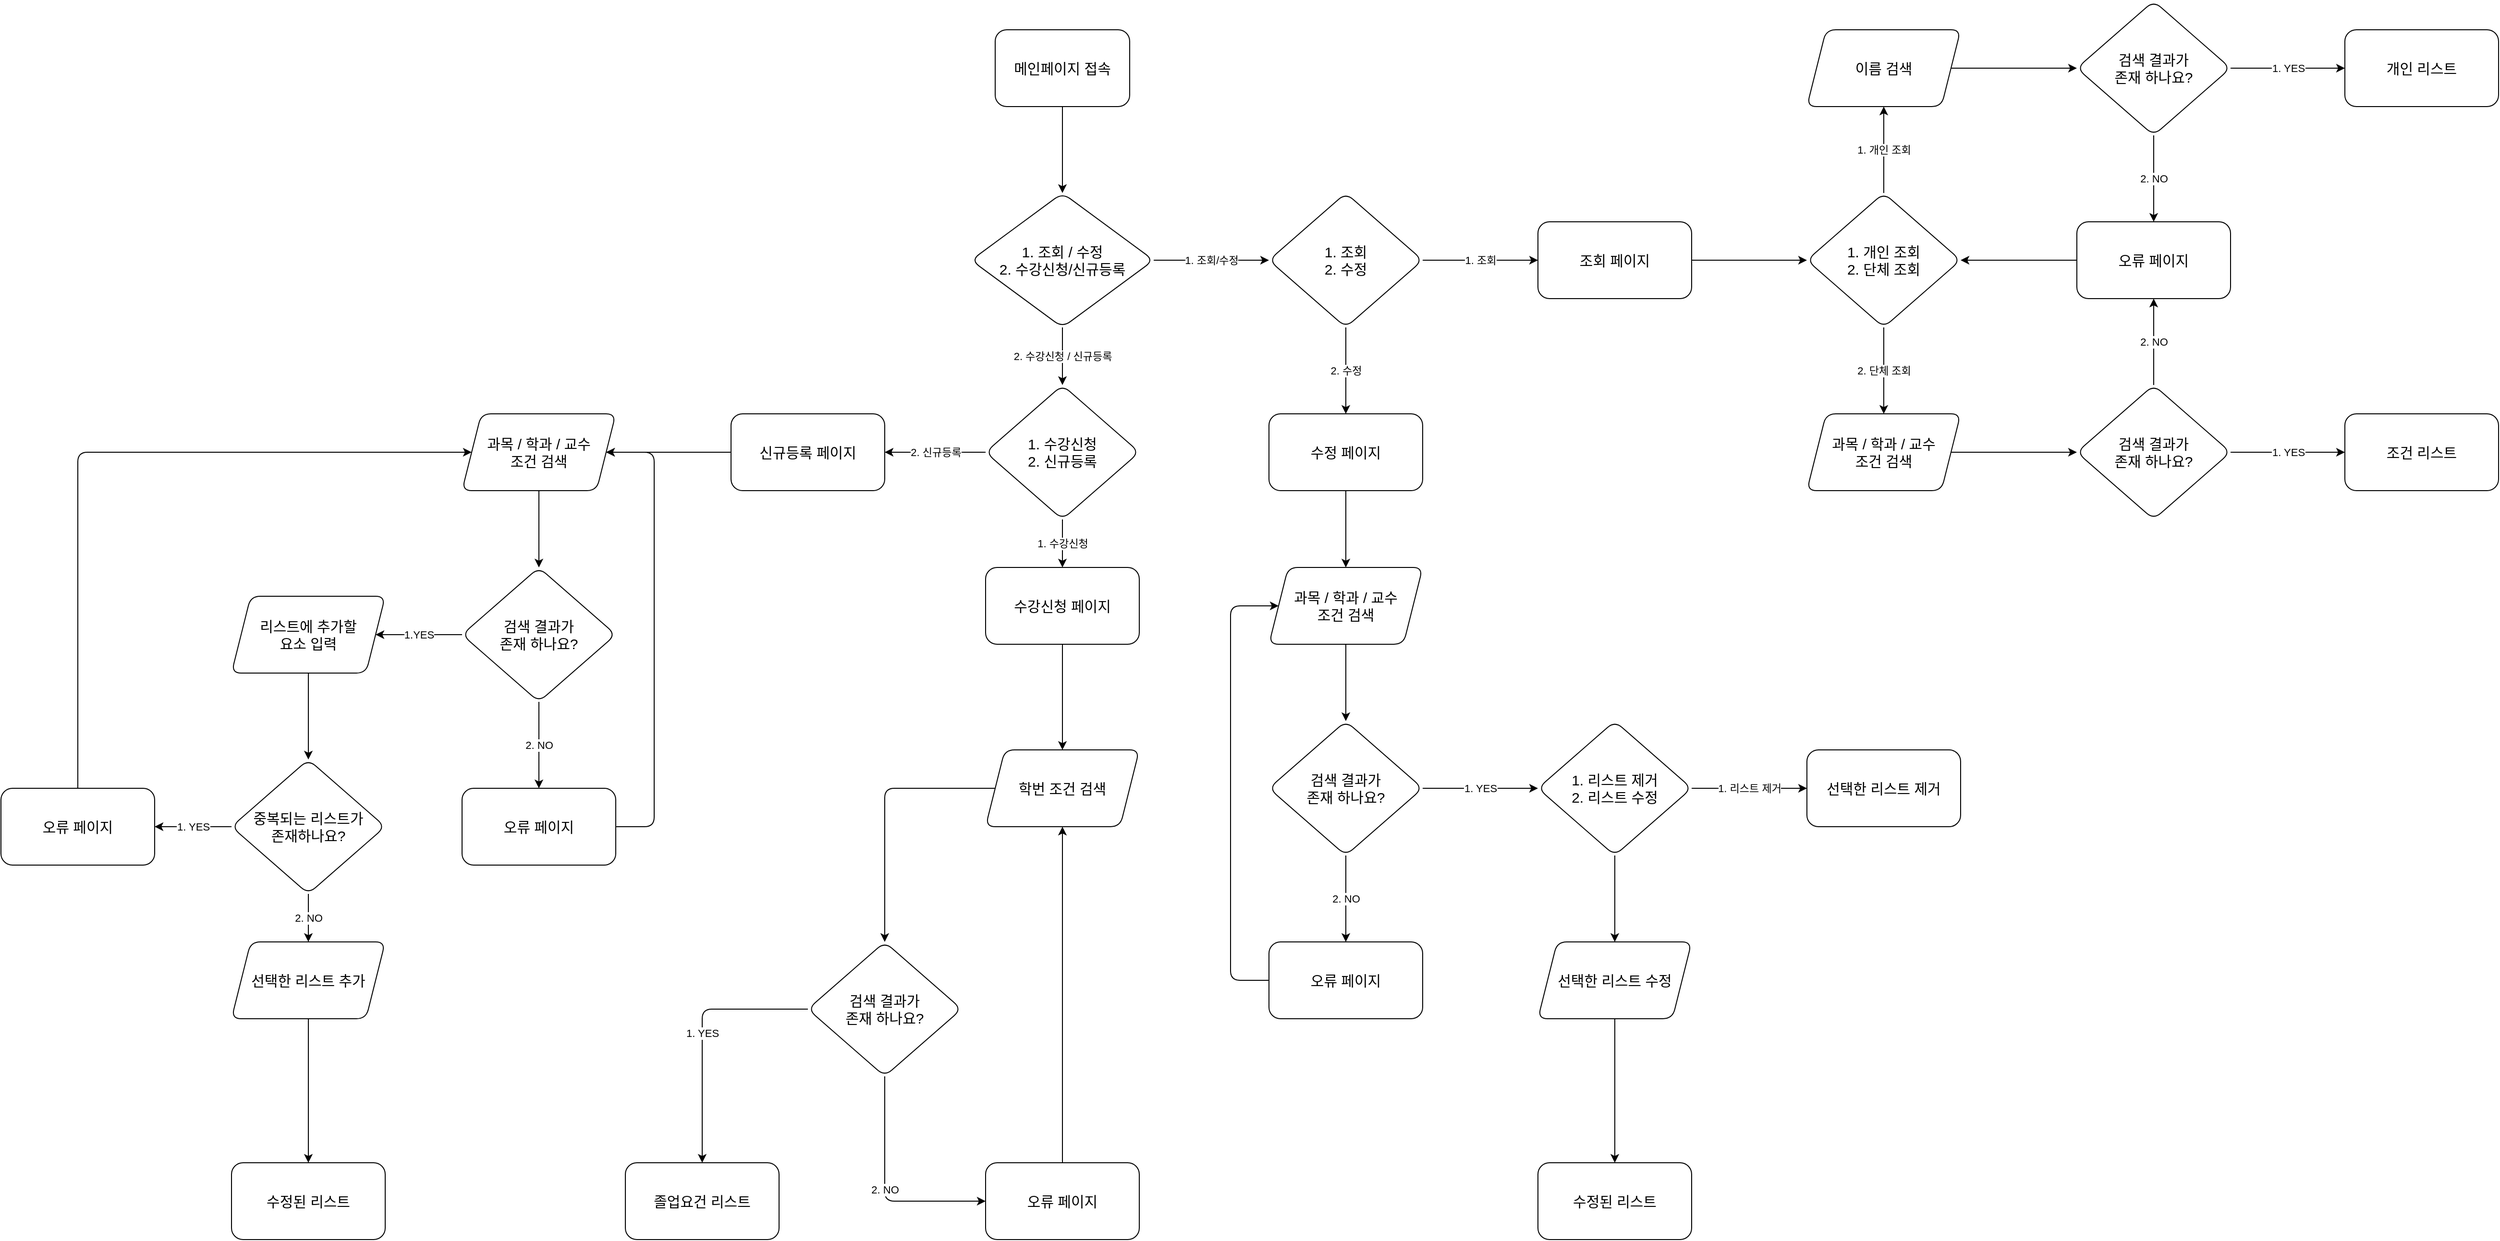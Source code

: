 <mxfile>
    <diagram id="5RFijWjTB-EmzCs7QgUo" name="페이지-1">
        <mxGraphModel dx="3968" dy="1542" grid="1" gridSize="10" guides="1" tooltips="1" connect="1" arrows="1" fold="1" page="1" pageScale="1" pageWidth="827" pageHeight="1169" background="#ffffff" math="0" shadow="0">
            <root>
                <mxCell id="0"/>
                <mxCell id="1" parent="0"/>
                <mxCell id="3" style="edgeStyle=orthogonalEdgeStyle;orthogonalLoop=1;jettySize=auto;html=1;exitX=0.5;exitY=1;exitDx=0;exitDy=0;entryX=0.5;entryY=0;entryDx=0;entryDy=0;" parent="1" source="2" target="4" edge="1">
                    <mxGeometry relative="1" as="geometry">
                        <mxPoint x="94.857" y="210" as="targetPoint"/>
                    </mxGeometry>
                </mxCell>
                <mxCell id="2" value="&lt;font style=&quot;font-size: 15px&quot;&gt;메인페이지 접속&lt;/font&gt;" style="whiteSpace=wrap;html=1;rounded=1;" parent="1" vertex="1">
                    <mxGeometry x="35" y="40" width="140" height="80" as="geometry"/>
                </mxCell>
                <mxCell id="5" value="1. 조회/수정" style="edgeStyle=orthogonalEdgeStyle;orthogonalLoop=1;jettySize=auto;html=1;exitX=1;exitY=0.5;exitDx=0;exitDy=0;entryX=0;entryY=0.5;entryDx=0;entryDy=0;" parent="1" source="4" target="6" edge="1">
                    <mxGeometry relative="1" as="geometry">
                        <mxPoint x="265" y="330" as="targetPoint"/>
                        <Array as="points">
                            <mxPoint x="255" y="280"/>
                            <mxPoint x="255" y="280"/>
                        </Array>
                    </mxGeometry>
                </mxCell>
                <mxCell id="9" value="2. 수강신청 / 신규등록" style="edgeStyle=orthogonalEdgeStyle;orthogonalLoop=1;jettySize=auto;html=1;exitX=0.5;exitY=1;exitDx=0;exitDy=0;entryX=0.5;entryY=0;entryDx=0;entryDy=0;" parent="1" source="4" target="50" edge="1">
                    <mxGeometry relative="1" as="geometry">
                        <mxPoint x="90" y="530" as="targetPoint"/>
                    </mxGeometry>
                </mxCell>
                <mxCell id="4" value="&lt;font style=&quot;font-size: 15px&quot;&gt;1. 조회 / 수정&lt;br&gt;2. 수강신청/신규등록&lt;br&gt;&lt;/font&gt;" style="rhombus;whiteSpace=wrap;html=1;align=center;rounded=1;" parent="1" vertex="1">
                    <mxGeometry x="10" y="210" width="190" height="140" as="geometry"/>
                </mxCell>
                <mxCell id="7" value="1. 조회" style="edgeStyle=orthogonalEdgeStyle;orthogonalLoop=1;jettySize=auto;html=1;exitX=1;exitY=0.5;exitDx=0;exitDy=0;entryX=0;entryY=0.5;entryDx=0;entryDy=0;" parent="1" source="6" target="10" edge="1">
                    <mxGeometry relative="1" as="geometry">
                        <mxPoint x="685" y="280.143" as="targetPoint"/>
                    </mxGeometry>
                </mxCell>
                <mxCell id="8" value="2. 수정" style="edgeStyle=orthogonalEdgeStyle;orthogonalLoop=1;jettySize=auto;html=1;exitX=0.5;exitY=1;exitDx=0;exitDy=0;entryX=0.5;entryY=0;entryDx=0;entryDy=0;" parent="1" source="6" target="34" edge="1">
                    <mxGeometry relative="1" as="geometry">
                        <mxPoint x="405" y="450" as="targetPoint"/>
                    </mxGeometry>
                </mxCell>
                <mxCell id="6" value="&lt;font style=&quot;font-size: 15px&quot;&gt;1. 조회&lt;br&gt;2. 수정&lt;br&gt;&lt;/font&gt;" style="rhombus;whiteSpace=wrap;html=1;align=center;rounded=1;" parent="1" vertex="1">
                    <mxGeometry x="320" y="210" width="160" height="140" as="geometry"/>
                </mxCell>
                <mxCell id="12" style="edgeStyle=orthogonalEdgeStyle;orthogonalLoop=1;jettySize=auto;html=1;exitX=1;exitY=0.5;exitDx=0;exitDy=0;entryX=0;entryY=0.5;entryDx=0;entryDy=0;" parent="1" source="10" target="13" edge="1">
                    <mxGeometry relative="1" as="geometry">
                        <mxPoint x="880" y="280.143" as="targetPoint"/>
                    </mxGeometry>
                </mxCell>
                <mxCell id="10" value="&lt;font style=&quot;font-size: 15px&quot;&gt;조회 페이지&lt;/font&gt;" style="whiteSpace=wrap;html=1;rounded=1;" parent="1" vertex="1">
                    <mxGeometry x="600" y="240" width="160" height="80" as="geometry"/>
                </mxCell>
                <mxCell id="14" value="2. 단체 조회" style="edgeStyle=orthogonalEdgeStyle;orthogonalLoop=1;jettySize=auto;html=1;exitX=0.5;exitY=1;exitDx=0;exitDy=0;entryX=0.5;entryY=0;entryDx=0;entryDy=0;" parent="1" source="13" target="15" edge="1">
                    <mxGeometry relative="1" as="geometry">
                        <mxPoint x="959.857" y="450" as="targetPoint"/>
                    </mxGeometry>
                </mxCell>
                <mxCell id="13" value="&lt;font style=&quot;font-size: 15px&quot;&gt;1. 개인 조회&lt;br&gt;2. 단체 조회&lt;/font&gt;" style="rhombus;whiteSpace=wrap;html=1;rounded=1;" parent="1" vertex="1">
                    <mxGeometry x="880" y="210" width="160" height="140" as="geometry"/>
                </mxCell>
                <mxCell id="22" style="edgeStyle=orthogonalEdgeStyle;orthogonalLoop=1;jettySize=auto;html=1;exitX=1;exitY=0.5;exitDx=0;exitDy=0;entryX=0;entryY=0.5;entryDx=0;entryDy=0;" parent="1" source="15" target="24" edge="1">
                    <mxGeometry relative="1" as="geometry">
                        <mxPoint x="1161" y="480" as="targetPoint"/>
                    </mxGeometry>
                </mxCell>
                <mxCell id="15" value="&lt;font style=&quot;font-size: 15px&quot;&gt;과목 / 학과 / 교수&lt;br&gt;조건 검색&lt;/font&gt;" style="shape=parallelogram;perimeter=parallelogramPerimeter;whiteSpace=wrap;html=1;fixedSize=1;rounded=1;" parent="1" vertex="1">
                    <mxGeometry x="880" y="440" width="160" height="80" as="geometry"/>
                </mxCell>
                <mxCell id="17" value="1. 개인 조회" style="edgeStyle=orthogonalEdgeStyle;orthogonalLoop=1;jettySize=auto;html=1;exitX=0.5;exitY=0;exitDx=0;exitDy=0;entryX=0.5;entryY=1;entryDx=0;entryDy=0;" parent="1" source="13" target="20" edge="1">
                    <mxGeometry relative="1" as="geometry">
                        <mxPoint x="960" y="120" as="targetPoint"/>
                        <mxPoint x="960" y="50" as="sourcePoint"/>
                    </mxGeometry>
                </mxCell>
                <mxCell id="23" style="edgeStyle=orthogonalEdgeStyle;orthogonalLoop=1;jettySize=auto;html=1;exitX=1;exitY=0.5;exitDx=0;exitDy=0;entryX=0;entryY=0.5;entryDx=0;entryDy=0;" parent="1" source="20" target="26" edge="1">
                    <mxGeometry relative="1" as="geometry">
                        <mxPoint x="1120" y="80.143" as="targetPoint"/>
                    </mxGeometry>
                </mxCell>
                <mxCell id="20" value="&lt;span style=&quot;font-size: 15px&quot;&gt;이름 검색&lt;/span&gt;" style="shape=parallelogram;perimeter=parallelogramPerimeter;whiteSpace=wrap;html=1;fixedSize=1;rounded=1;" parent="1" vertex="1">
                    <mxGeometry x="880" y="40" width="160" height="80" as="geometry"/>
                </mxCell>
                <mxCell id="29" value="2. NO" style="edgeStyle=orthogonalEdgeStyle;orthogonalLoop=1;jettySize=auto;html=1;exitX=0.5;exitY=0;exitDx=0;exitDy=0;entryX=0.5;entryY=1;entryDx=0;entryDy=0;" parent="1" source="24" target="28" edge="1">
                    <mxGeometry relative="1" as="geometry"/>
                </mxCell>
                <mxCell id="32" value="1. YES" style="edgeStyle=orthogonalEdgeStyle;orthogonalLoop=1;jettySize=auto;html=1;exitX=1;exitY=0.5;exitDx=0;exitDy=0;entryX=0;entryY=0.5;entryDx=0;entryDy=0;" parent="1" source="24" target="37" edge="1">
                    <mxGeometry relative="1" as="geometry">
                        <mxPoint x="1440" y="479.714" as="targetPoint"/>
                        <mxPoint x="1321" y="480" as="sourcePoint"/>
                    </mxGeometry>
                </mxCell>
                <mxCell id="24" value="&lt;font style=&quot;font-size: 15px&quot;&gt;검색 결과가&lt;br&gt;존재 하나요?&lt;br&gt;&lt;/font&gt;" style="rhombus;whiteSpace=wrap;html=1;align=center;rounded=1;" parent="1" vertex="1">
                    <mxGeometry x="1161" y="410" width="160" height="140" as="geometry"/>
                </mxCell>
                <mxCell id="30" value="2. NO" style="edgeStyle=orthogonalEdgeStyle;orthogonalLoop=1;jettySize=auto;html=1;exitX=0.5;exitY=1;exitDx=0;exitDy=0;entryX=0.5;entryY=0;entryDx=0;entryDy=0;" parent="1" source="26" target="28" edge="1">
                    <mxGeometry relative="1" as="geometry"/>
                </mxCell>
                <mxCell id="33" value="1. YES" style="edgeStyle=orthogonalEdgeStyle;orthogonalLoop=1;jettySize=auto;html=1;exitX=1;exitY=0.5;exitDx=0;exitDy=0;entryX=0;entryY=0.5;entryDx=0;entryDy=0;" parent="1" source="26" target="36" edge="1">
                    <mxGeometry relative="1" as="geometry">
                        <mxPoint x="1440" y="79.714" as="targetPoint"/>
                    </mxGeometry>
                </mxCell>
                <mxCell id="26" value="&lt;font style=&quot;font-size: 15px&quot;&gt;검색 결과가&lt;br&gt;존재 하나요?&lt;br&gt;&lt;/font&gt;" style="rhombus;whiteSpace=wrap;html=1;align=center;rounded=1;" parent="1" vertex="1">
                    <mxGeometry x="1161" y="10" width="160" height="140" as="geometry"/>
                </mxCell>
                <mxCell id="31" style="edgeStyle=orthogonalEdgeStyle;orthogonalLoop=1;jettySize=auto;html=1;exitX=0;exitY=0.5;exitDx=0;exitDy=0;entryX=1;entryY=0.5;entryDx=0;entryDy=0;" parent="1" source="28" target="13" edge="1">
                    <mxGeometry relative="1" as="geometry"/>
                </mxCell>
                <mxCell id="28" value="&lt;font style=&quot;font-size: 15px&quot;&gt;오류 페이지&lt;/font&gt;" style="whiteSpace=wrap;html=1;rounded=1;" parent="1" vertex="1">
                    <mxGeometry x="1161" y="240" width="160" height="80" as="geometry"/>
                </mxCell>
                <mxCell id="42" value="" style="edgeStyle=orthogonalEdgeStyle;orthogonalLoop=1;jettySize=auto;html=1;" parent="1" source="34" target="41" edge="1">
                    <mxGeometry relative="1" as="geometry"/>
                </mxCell>
                <mxCell id="34" value="&lt;font style=&quot;font-size: 15px&quot;&gt;수정 페이지&lt;/font&gt;" style="whiteSpace=wrap;html=1;rounded=1;" parent="1" vertex="1">
                    <mxGeometry x="320" y="440" width="160" height="80" as="geometry"/>
                </mxCell>
                <mxCell id="36" value="&lt;font style=&quot;font-size: 15px&quot;&gt;개인 리스트&lt;/font&gt;" style="whiteSpace=wrap;html=1;rounded=1;" parent="1" vertex="1">
                    <mxGeometry x="1440" y="40" width="160" height="80" as="geometry"/>
                </mxCell>
                <mxCell id="37" value="&lt;font style=&quot;font-size: 15px&quot;&gt;조건 리스트&lt;/font&gt;" style="whiteSpace=wrap;html=1;rounded=1;" parent="1" vertex="1">
                    <mxGeometry x="1440" y="440" width="160" height="80" as="geometry"/>
                </mxCell>
                <mxCell id="52" value="" style="edgeStyle=orthogonalEdgeStyle;orthogonalLoop=1;jettySize=auto;html=1;" parent="1" source="41" target="51" edge="1">
                    <mxGeometry relative="1" as="geometry"/>
                </mxCell>
                <mxCell id="41" value="&lt;font style=&quot;font-size: 15px&quot;&gt;과목 / 학과 / 교수&lt;br&gt;조건 검색&lt;/font&gt;" style="shape=parallelogram;perimeter=parallelogramPerimeter;whiteSpace=wrap;html=1;fixedSize=1;rounded=1;" parent="1" vertex="1">
                    <mxGeometry x="320" y="600" width="160" height="80" as="geometry"/>
                </mxCell>
                <mxCell id="46" value="1. 리스트 제거" style="edgeStyle=orthogonalEdgeStyle;orthogonalLoop=1;jettySize=auto;html=1;exitX=1;exitY=0.5;exitDx=0;exitDy=0;entryX=0;entryY=0.5;entryDx=0;entryDy=0;" parent="1" source="45" target="47" edge="1">
                    <mxGeometry relative="1" as="geometry">
                        <mxPoint x="880" y="830.143" as="targetPoint"/>
                    </mxGeometry>
                </mxCell>
                <mxCell id="95" value="" style="edgeStyle=orthogonalEdgeStyle;orthogonalLoop=1;jettySize=auto;html=1;" parent="1" source="45" target="94" edge="1">
                    <mxGeometry relative="1" as="geometry"/>
                </mxCell>
                <mxCell id="45" value="&lt;font style=&quot;font-size: 15px&quot;&gt;1. 리스트 제거&lt;br&gt;2. 리스트 수정&lt;/font&gt;" style="rhombus;whiteSpace=wrap;html=1;rounded=1;" parent="1" vertex="1">
                    <mxGeometry x="600" y="760" width="160" height="140" as="geometry"/>
                </mxCell>
                <mxCell id="47" value="&lt;font style=&quot;font-size: 15px&quot;&gt;선택한 리스트 제거&lt;/font&gt;" style="whiteSpace=wrap;html=1;rounded=1;" parent="1" vertex="1">
                    <mxGeometry x="880" y="790" width="160" height="80" as="geometry"/>
                </mxCell>
                <mxCell id="48" value="&lt;font style=&quot;font-size: 15px&quot;&gt;수정된 리스트&lt;/font&gt;" style="whiteSpace=wrap;html=1;rounded=1;" parent="1" vertex="1">
                    <mxGeometry x="600" y="1220" width="160" height="80" as="geometry"/>
                </mxCell>
                <mxCell id="59" value="1. 수강신청" style="edgeStyle=orthogonalEdgeStyle;orthogonalLoop=1;jettySize=auto;html=1;" parent="1" source="50" target="58" edge="1">
                    <mxGeometry relative="1" as="geometry"/>
                </mxCell>
                <mxCell id="61" value="2. 신규등록" style="edgeStyle=orthogonalEdgeStyle;orthogonalLoop=1;jettySize=auto;html=1;" parent="1" source="50" target="60" edge="1">
                    <mxGeometry relative="1" as="geometry"/>
                </mxCell>
                <mxCell id="50" value="&lt;font style=&quot;font-size: 15px&quot;&gt;1. 수강신청&lt;br&gt;2. 신규등록&lt;br&gt;&lt;/font&gt;" style="rhombus;whiteSpace=wrap;html=1;align=center;rounded=1;" parent="1" vertex="1">
                    <mxGeometry x="25" y="410" width="160" height="140" as="geometry"/>
                </mxCell>
                <mxCell id="53" value="1. YES" style="edgeStyle=orthogonalEdgeStyle;orthogonalLoop=1;jettySize=auto;html=1;" parent="1" source="51" target="45" edge="1">
                    <mxGeometry relative="1" as="geometry"/>
                </mxCell>
                <mxCell id="56" value="2. NO" style="edgeStyle=orthogonalEdgeStyle;orthogonalLoop=1;jettySize=auto;html=1;" parent="1" source="51" target="54" edge="1">
                    <mxGeometry relative="1" as="geometry"/>
                </mxCell>
                <mxCell id="51" value="&lt;font style=&quot;font-size: 15px&quot;&gt;검색 결과가&lt;br&gt;존재 하나요?&lt;/font&gt;" style="rhombus;whiteSpace=wrap;html=1;rounded=1;" parent="1" vertex="1">
                    <mxGeometry x="320" y="760" width="160" height="140" as="geometry"/>
                </mxCell>
                <mxCell id="83" style="edgeStyle=orthogonalEdgeStyle;orthogonalLoop=1;jettySize=auto;html=1;exitX=0;exitY=0.5;exitDx=0;exitDy=0;entryX=0;entryY=0.5;entryDx=0;entryDy=0;" parent="1" source="54" target="41" edge="1">
                    <mxGeometry relative="1" as="geometry">
                        <Array as="points">
                            <mxPoint x="280" y="1030"/>
                            <mxPoint x="280" y="640"/>
                        </Array>
                    </mxGeometry>
                </mxCell>
                <mxCell id="54" value="&lt;font style=&quot;font-size: 15px&quot;&gt;오류 페이지&lt;/font&gt;" style="whiteSpace=wrap;html=1;rounded=1;" parent="1" vertex="1">
                    <mxGeometry x="320" y="990" width="160" height="80" as="geometry"/>
                </mxCell>
                <mxCell id="63" value="" style="edgeStyle=orthogonalEdgeStyle;orthogonalLoop=1;jettySize=auto;html=1;" parent="1" source="58" target="62" edge="1">
                    <mxGeometry relative="1" as="geometry"/>
                </mxCell>
                <mxCell id="58" value="&lt;font style=&quot;font-size: 15px&quot;&gt;수강신청 페이지&lt;/font&gt;" style="whiteSpace=wrap;html=1;rounded=1;" parent="1" vertex="1">
                    <mxGeometry x="25" y="600" width="160" height="80" as="geometry"/>
                </mxCell>
                <mxCell id="72" value="" style="edgeStyle=orthogonalEdgeStyle;orthogonalLoop=1;jettySize=auto;html=1;" parent="1" source="60" target="71" edge="1">
                    <mxGeometry relative="1" as="geometry"/>
                </mxCell>
                <mxCell id="60" value="&lt;span style=&quot;font-size: 15px&quot;&gt;신규등록 페이지&lt;/span&gt;" style="whiteSpace=wrap;html=1;rounded=1;" parent="1" vertex="1">
                    <mxGeometry x="-240" y="440" width="160" height="80" as="geometry"/>
                </mxCell>
                <mxCell id="68" value="" style="edgeStyle=orthogonalEdgeStyle;orthogonalLoop=1;jettySize=auto;html=1;" parent="1" source="62" target="65" edge="1">
                    <mxGeometry relative="1" as="geometry"/>
                </mxCell>
                <mxCell id="62" value="&lt;span style=&quot;font-size: 15px&quot;&gt;학번 조건 검색&lt;/span&gt;" style="shape=parallelogram;perimeter=parallelogramPerimeter;whiteSpace=wrap;html=1;fixedSize=1;rounded=1;" parent="1" vertex="1">
                    <mxGeometry x="25" y="790" width="160" height="80" as="geometry"/>
                </mxCell>
                <mxCell id="64" value="2. NO" style="edgeStyle=orthogonalEdgeStyle;orthogonalLoop=1;jettySize=auto;html=1;exitX=0.5;exitY=1;exitDx=0;exitDy=0;" parent="1" source="65" target="67" edge="1">
                    <mxGeometry relative="1" as="geometry">
                        <Array as="points">
                            <mxPoint x="-80" y="1260"/>
                        </Array>
                    </mxGeometry>
                </mxCell>
                <mxCell id="85" value="1. YES" style="edgeStyle=orthogonalEdgeStyle;orthogonalLoop=1;jettySize=auto;html=1;exitX=0;exitY=0.5;exitDx=0;exitDy=0;entryX=0.5;entryY=0;entryDx=0;entryDy=0;" parent="1" source="65" target="69" edge="1">
                    <mxGeometry relative="1" as="geometry"/>
                </mxCell>
                <mxCell id="65" value="&lt;font style=&quot;font-size: 15px&quot;&gt;검색 결과가&lt;br&gt;존재 하나요?&lt;/font&gt;" style="rhombus;whiteSpace=wrap;html=1;rounded=1;" parent="1" vertex="1">
                    <mxGeometry x="-160" y="990" width="160" height="140" as="geometry"/>
                </mxCell>
                <mxCell id="84" style="edgeStyle=orthogonalEdgeStyle;orthogonalLoop=1;jettySize=auto;html=1;exitX=0.5;exitY=0;exitDx=0;exitDy=0;" parent="1" source="67" target="62" edge="1">
                    <mxGeometry relative="1" as="geometry"/>
                </mxCell>
                <mxCell id="67" value="&lt;font style=&quot;font-size: 15px&quot;&gt;오류 페이지&lt;/font&gt;" style="whiteSpace=wrap;html=1;rounded=1;" parent="1" vertex="1">
                    <mxGeometry x="25" y="1220" width="160" height="80" as="geometry"/>
                </mxCell>
                <mxCell id="69" value="&lt;span style=&quot;font-size: 15px&quot;&gt;졸업요건 리스트&lt;/span&gt;" style="whiteSpace=wrap;html=1;rounded=1;" parent="1" vertex="1">
                    <mxGeometry x="-350" y="1220" width="160" height="80" as="geometry"/>
                </mxCell>
                <mxCell id="79" value="" style="edgeStyle=orthogonalEdgeStyle;orthogonalLoop=1;jettySize=auto;html=1;" parent="1" source="71" target="75" edge="1">
                    <mxGeometry relative="1" as="geometry"/>
                </mxCell>
                <mxCell id="71" value="&lt;font style=&quot;font-size: 15px&quot;&gt;과목 / 학과 / 교수&lt;br&gt;조건 검색&lt;/font&gt;" style="shape=parallelogram;perimeter=parallelogramPerimeter;whiteSpace=wrap;html=1;fixedSize=1;rounded=1;" parent="1" vertex="1">
                    <mxGeometry x="-520" y="440" width="160" height="80" as="geometry"/>
                </mxCell>
                <mxCell id="73" value="2. NO" style="edgeStyle=orthogonalEdgeStyle;orthogonalLoop=1;jettySize=auto;html=1;" parent="1" source="75" target="77" edge="1">
                    <mxGeometry relative="1" as="geometry"/>
                </mxCell>
                <mxCell id="92" value="1.YES" style="edgeStyle=orthogonalEdgeStyle;orthogonalLoop=1;jettySize=auto;html=1;" parent="1" source="75" target="90" edge="1">
                    <mxGeometry relative="1" as="geometry"/>
                </mxCell>
                <mxCell id="75" value="&lt;font style=&quot;font-size: 15px&quot;&gt;검색 결과가&lt;br&gt;존재 하나요?&lt;/font&gt;" style="rhombus;whiteSpace=wrap;html=1;rounded=1;" parent="1" vertex="1">
                    <mxGeometry x="-520" y="600" width="160" height="140" as="geometry"/>
                </mxCell>
                <mxCell id="86" style="edgeStyle=orthogonalEdgeStyle;orthogonalLoop=1;jettySize=auto;html=1;exitX=1;exitY=0.5;exitDx=0;exitDy=0;entryX=1;entryY=0.5;entryDx=0;entryDy=0;" parent="1" source="77" target="71" edge="1">
                    <mxGeometry relative="1" as="geometry">
                        <Array as="points">
                            <mxPoint x="-320" y="870"/>
                            <mxPoint x="-320" y="480"/>
                        </Array>
                    </mxGeometry>
                </mxCell>
                <mxCell id="77" value="&lt;font style=&quot;font-size: 15px&quot;&gt;오류 페이지&lt;/font&gt;" style="whiteSpace=wrap;html=1;rounded=1;" parent="1" vertex="1">
                    <mxGeometry x="-520" y="830" width="160" height="80" as="geometry"/>
                </mxCell>
                <mxCell id="88" value="1. YES" style="edgeStyle=orthogonalEdgeStyle;orthogonalLoop=1;jettySize=auto;html=1;" parent="1" source="82" target="87" edge="1">
                    <mxGeometry relative="1" as="geometry"/>
                </mxCell>
                <mxCell id="101" value="2. NO" style="edgeStyle=orthogonalEdgeStyle;orthogonalLoop=1;jettySize=auto;html=1;" parent="1" source="82" target="100" edge="1">
                    <mxGeometry relative="1" as="geometry"/>
                </mxCell>
                <mxCell id="82" value="&lt;span style=&quot;font-size: 15px&quot;&gt;중복되는 리스트가 &lt;br&gt;존재하나요?&lt;/span&gt;" style="rhombus;whiteSpace=wrap;html=1;rounded=1;" parent="1" vertex="1">
                    <mxGeometry x="-760" y="800" width="160" height="140" as="geometry"/>
                </mxCell>
                <mxCell id="89" style="edgeStyle=orthogonalEdgeStyle;orthogonalLoop=1;jettySize=auto;html=1;exitX=0.5;exitY=0;exitDx=0;exitDy=0;entryX=0;entryY=0.5;entryDx=0;entryDy=0;" parent="1" source="87" target="71" edge="1">
                    <mxGeometry relative="1" as="geometry">
                        <Array as="points">
                            <mxPoint x="-920" y="480"/>
                        </Array>
                    </mxGeometry>
                </mxCell>
                <mxCell id="87" value="&lt;font style=&quot;font-size: 15px&quot;&gt;오류 페이지&lt;/font&gt;" style="whiteSpace=wrap;html=1;rounded=1;" parent="1" vertex="1">
                    <mxGeometry x="-1000" y="830" width="160" height="80" as="geometry"/>
                </mxCell>
                <mxCell id="93" value="" style="edgeStyle=orthogonalEdgeStyle;orthogonalLoop=1;jettySize=auto;html=1;" parent="1" source="90" target="82" edge="1">
                    <mxGeometry relative="1" as="geometry"/>
                </mxCell>
                <mxCell id="90" value="&lt;span style=&quot;font-size: 15px&quot;&gt;리스트에 추가할 &lt;br&gt;요소 입력&lt;/span&gt;" style="shape=parallelogram;perimeter=parallelogramPerimeter;whiteSpace=wrap;html=1;fixedSize=1;rounded=1;" parent="1" vertex="1">
                    <mxGeometry x="-760" y="630" width="160" height="80" as="geometry"/>
                </mxCell>
                <mxCell id="97" style="edgeStyle=orthogonalEdgeStyle;orthogonalLoop=1;jettySize=auto;html=1;exitX=0.5;exitY=1;exitDx=0;exitDy=0;entryX=0.5;entryY=0;entryDx=0;entryDy=0;" parent="1" source="94" target="48" edge="1">
                    <mxGeometry relative="1" as="geometry"/>
                </mxCell>
                <mxCell id="94" value="&lt;span style=&quot;font-size: 15px&quot;&gt;선택한 리스트 수정&lt;/span&gt;" style="shape=parallelogram;perimeter=parallelogramPerimeter;whiteSpace=wrap;html=1;fixedSize=1;rounded=1;" parent="1" vertex="1">
                    <mxGeometry x="600" y="990" width="160" height="80" as="geometry"/>
                </mxCell>
                <mxCell id="98" value="&lt;font style=&quot;font-size: 15px&quot;&gt;수정된 리스트&lt;/font&gt;" style="whiteSpace=wrap;html=1;rounded=1;" parent="1" vertex="1">
                    <mxGeometry x="-760" y="1220" width="160" height="80" as="geometry"/>
                </mxCell>
                <mxCell id="99" style="edgeStyle=orthogonalEdgeStyle;orthogonalLoop=1;jettySize=auto;html=1;exitX=0.5;exitY=1;exitDx=0;exitDy=0;entryX=0.5;entryY=0;entryDx=0;entryDy=0;" parent="1" source="100" target="98" edge="1">
                    <mxGeometry relative="1" as="geometry"/>
                </mxCell>
                <mxCell id="100" value="&lt;span style=&quot;font-size: 15px&quot;&gt;선택한 리스트 추가&lt;/span&gt;" style="shape=parallelogram;perimeter=parallelogramPerimeter;whiteSpace=wrap;html=1;fixedSize=1;rounded=1;" parent="1" vertex="1">
                    <mxGeometry x="-760" y="990" width="160" height="80" as="geometry"/>
                </mxCell>
            </root>
        </mxGraphModel>
    </diagram>
</mxfile>